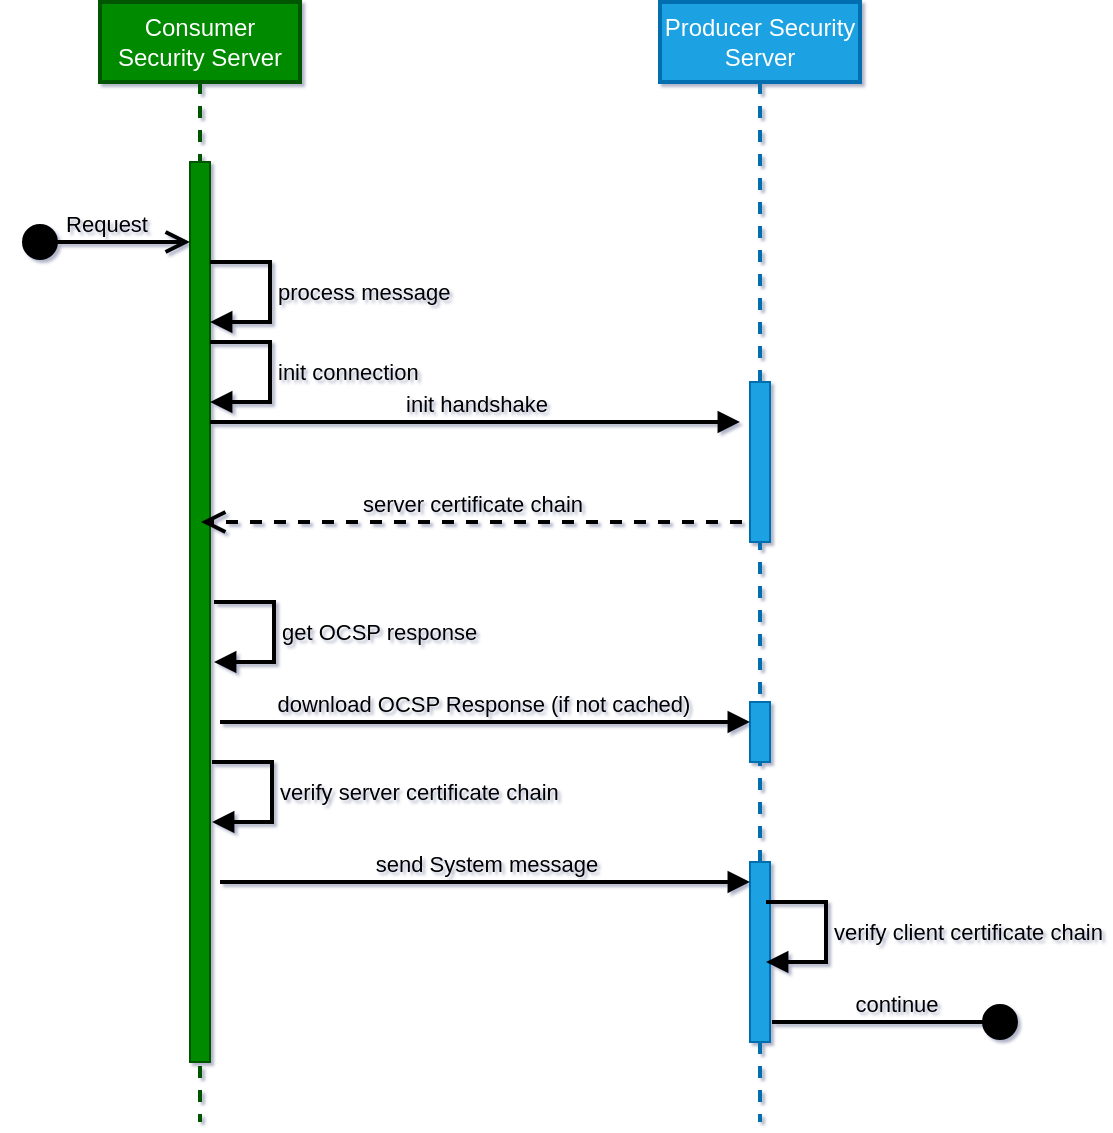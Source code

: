<mxfile version="22.0.0" type="device">
  <diagram name="Page-1" id="RcsFwqiE_mqMil7ZwmxQ">
    <mxGraphModel dx="1010" dy="732" grid="1" gridSize="10" guides="1" tooltips="1" connect="1" arrows="1" fold="1" page="1" pageScale="1" pageWidth="827" pageHeight="1169" background="none" math="0" shadow="1">
      <root>
        <mxCell id="0" />
        <mxCell id="1" parent="0" />
        <mxCell id="6tRhkselshd9M_Zx6MNm-24" value="Consumer Security Server" style="shape=umlLifeline;perimeter=lifelinePerimeter;whiteSpace=wrap;html=1;container=1;dropTarget=0;collapsible=0;recursiveResize=0;outlineConnect=0;portConstraint=eastwest;newEdgeStyle={&quot;curved&quot;:0,&quot;rounded&quot;:0};fillColor=#008a00;fontColor=#ffffff;strokeColor=#005700;strokeWidth=2;" vertex="1" parent="1">
          <mxGeometry x="110" y="40" width="100" height="560" as="geometry" />
        </mxCell>
        <mxCell id="6tRhkselshd9M_Zx6MNm-26" value="" style="html=1;points=[[0,0,0,0,5],[0,1,0,0,-5],[1,0,0,0,5],[1,1,0,0,-5]];perimeter=orthogonalPerimeter;outlineConnect=0;targetShapes=umlLifeline;portConstraint=eastwest;newEdgeStyle={&quot;curved&quot;:0,&quot;rounded&quot;:0};fillColor=#008a00;fontColor=#ffffff;strokeColor=#005700;" vertex="1" parent="6tRhkselshd9M_Zx6MNm-24">
          <mxGeometry x="45" y="80" width="10" height="450" as="geometry" />
        </mxCell>
        <mxCell id="6tRhkselshd9M_Zx6MNm-27" value="Request" style="html=1;verticalAlign=bottom;startArrow=circle;startFill=1;endArrow=open;startSize=6;endSize=8;curved=0;rounded=0;arcSize=20;labelBackgroundColor=none;strokeWidth=2;" edge="1" parent="6tRhkselshd9M_Zx6MNm-24" target="6tRhkselshd9M_Zx6MNm-26">
          <mxGeometry width="80" relative="1" as="geometry">
            <mxPoint x="-40" y="120" as="sourcePoint" />
            <mxPoint x="40" y="120" as="targetPoint" />
          </mxGeometry>
        </mxCell>
        <mxCell id="6tRhkselshd9M_Zx6MNm-25" value="Producer Security Server" style="shape=umlLifeline;perimeter=lifelinePerimeter;whiteSpace=wrap;html=1;container=1;dropTarget=0;collapsible=0;recursiveResize=0;outlineConnect=0;portConstraint=eastwest;newEdgeStyle={&quot;curved&quot;:0,&quot;rounded&quot;:0};fillColor=#1ba1e2;fontColor=#ffffff;strokeColor=#006EAF;strokeWidth=2;" vertex="1" parent="1">
          <mxGeometry x="390" y="40" width="100" height="560" as="geometry" />
        </mxCell>
        <mxCell id="6tRhkselshd9M_Zx6MNm-34" value="" style="html=1;points=[[0,0,0,0,5],[0,1,0,0,-5],[1,0,0,0,5],[1,1,0,0,-5]];perimeter=orthogonalPerimeter;outlineConnect=0;targetShapes=umlLifeline;portConstraint=eastwest;newEdgeStyle={&quot;curved&quot;:0,&quot;rounded&quot;:0};fillColor=#1ba1e2;fontColor=#ffffff;strokeColor=#006EAF;" vertex="1" parent="6tRhkselshd9M_Zx6MNm-25">
          <mxGeometry x="45" y="190" width="10" height="80" as="geometry" />
        </mxCell>
        <mxCell id="6tRhkselshd9M_Zx6MNm-41" value="" style="html=1;points=[[0,0,0,0,5],[0,1,0,0,-5],[1,0,0,0,5],[1,1,0,0,-5]];perimeter=orthogonalPerimeter;outlineConnect=0;targetShapes=umlLifeline;portConstraint=eastwest;newEdgeStyle={&quot;curved&quot;:0,&quot;rounded&quot;:0};fillColor=#1ba1e2;fontColor=#ffffff;strokeColor=#006EAF;" vertex="1" parent="6tRhkselshd9M_Zx6MNm-25">
          <mxGeometry x="45" y="350" width="10" height="30" as="geometry" />
        </mxCell>
        <mxCell id="6tRhkselshd9M_Zx6MNm-42" value="" style="html=1;points=[[0,0,0,0,5],[0,1,0,0,-5],[1,0,0,0,5],[1,1,0,0,-5]];perimeter=orthogonalPerimeter;outlineConnect=0;targetShapes=umlLifeline;portConstraint=eastwest;newEdgeStyle={&quot;curved&quot;:0,&quot;rounded&quot;:0};fillColor=#1ba1e2;fontColor=#ffffff;strokeColor=#006EAF;" vertex="1" parent="6tRhkselshd9M_Zx6MNm-25">
          <mxGeometry x="45" y="430" width="10" height="90" as="geometry" />
        </mxCell>
        <mxCell id="6tRhkselshd9M_Zx6MNm-43" value="send System message" style="html=1;verticalAlign=bottom;endArrow=block;curved=0;rounded=0;labelBackgroundColor=none;strokeWidth=2;" edge="1" parent="6tRhkselshd9M_Zx6MNm-25" target="6tRhkselshd9M_Zx6MNm-42">
          <mxGeometry width="80" relative="1" as="geometry">
            <mxPoint x="-220" y="440" as="sourcePoint" />
            <mxPoint x="-140" y="440" as="targetPoint" />
          </mxGeometry>
        </mxCell>
        <mxCell id="6tRhkselshd9M_Zx6MNm-29" value="process message" style="html=1;align=left;spacingLeft=2;endArrow=block;rounded=0;edgeStyle=orthogonalEdgeStyle;curved=0;rounded=0;labelBackgroundColor=none;strokeWidth=2;" edge="1" parent="1">
          <mxGeometry relative="1" as="geometry">
            <mxPoint x="165" y="170" as="sourcePoint" />
            <Array as="points">
              <mxPoint x="195" y="200" />
            </Array>
            <mxPoint x="165" y="200" as="targetPoint" />
          </mxGeometry>
        </mxCell>
        <mxCell id="6tRhkselshd9M_Zx6MNm-36" value="init handshake" style="html=1;verticalAlign=bottom;endArrow=block;curved=0;rounded=0;labelBackgroundColor=none;strokeWidth=2;" edge="1" parent="1">
          <mxGeometry relative="1" as="geometry">
            <mxPoint x="165" y="250" as="sourcePoint" />
            <mxPoint x="430" y="250" as="targetPoint" />
          </mxGeometry>
        </mxCell>
        <mxCell id="6tRhkselshd9M_Zx6MNm-37" value="server certificate chain" style="html=1;verticalAlign=bottom;endArrow=open;dashed=1;endSize=8;curved=0;rounded=0;exitX=0;exitY=1;exitDx=0;exitDy=-5;labelBackgroundColor=none;strokeWidth=2;" edge="1" parent="1" target="6tRhkselshd9M_Zx6MNm-24">
          <mxGeometry relative="1" as="geometry">
            <mxPoint x="361" y="300" as="targetPoint" />
            <mxPoint x="431" y="300" as="sourcePoint" />
          </mxGeometry>
        </mxCell>
        <mxCell id="6tRhkselshd9M_Zx6MNm-38" value="get OCSP response" style="html=1;align=left;spacingLeft=2;endArrow=block;rounded=0;edgeStyle=orthogonalEdgeStyle;curved=0;rounded=0;labelBackgroundColor=none;strokeWidth=2;" edge="1" parent="1">
          <mxGeometry relative="1" as="geometry">
            <mxPoint x="167" y="340" as="sourcePoint" />
            <Array as="points">
              <mxPoint x="197" y="370" />
            </Array>
            <mxPoint x="167" y="370" as="targetPoint" />
            <mxPoint as="offset" />
          </mxGeometry>
        </mxCell>
        <mxCell id="6tRhkselshd9M_Zx6MNm-39" value="verify server certificate chain" style="html=1;align=left;spacingLeft=2;endArrow=block;rounded=0;edgeStyle=orthogonalEdgeStyle;curved=0;rounded=0;labelBackgroundColor=none;strokeWidth=2;" edge="1" parent="1">
          <mxGeometry relative="1" as="geometry">
            <mxPoint x="166" y="420" as="sourcePoint" />
            <Array as="points">
              <mxPoint x="196" y="450" />
            </Array>
            <mxPoint x="166" y="450" as="targetPoint" />
          </mxGeometry>
        </mxCell>
        <mxCell id="6tRhkselshd9M_Zx6MNm-40" value="download OCSP Response (if not cached)&amp;nbsp;" style="html=1;verticalAlign=bottom;endArrow=block;curved=0;rounded=0;labelBackgroundColor=none;strokeWidth=2;" edge="1" parent="1" target="6tRhkselshd9M_Zx6MNm-41">
          <mxGeometry width="80" relative="1" as="geometry">
            <mxPoint x="170" y="400" as="sourcePoint" />
            <mxPoint x="250" y="400" as="targetPoint" />
          </mxGeometry>
        </mxCell>
        <mxCell id="6tRhkselshd9M_Zx6MNm-44" value="verify client certificate chain" style="html=1;align=left;spacingLeft=2;endArrow=block;rounded=0;edgeStyle=orthogonalEdgeStyle;curved=0;rounded=0;labelBackgroundColor=none;strokeWidth=2;" edge="1" parent="1">
          <mxGeometry relative="1" as="geometry">
            <mxPoint x="443" y="490" as="sourcePoint" />
            <Array as="points">
              <mxPoint x="473" y="520" />
            </Array>
            <mxPoint x="443" y="520" as="targetPoint" />
          </mxGeometry>
        </mxCell>
        <mxCell id="6tRhkselshd9M_Zx6MNm-48" value="continue" style="html=1;verticalAlign=bottom;startArrow=circle;startFill=1;endArrow=none;startSize=6;endSize=8;curved=0;rounded=0;endFill=0;labelBackgroundColor=none;strokeWidth=2;" edge="1" parent="1">
          <mxGeometry width="80" relative="1" as="geometry">
            <mxPoint x="570" y="550" as="sourcePoint" />
            <mxPoint x="446" y="550" as="targetPoint" />
          </mxGeometry>
        </mxCell>
        <mxCell id="6tRhkselshd9M_Zx6MNm-49" value="init connection" style="html=1;align=left;spacingLeft=2;endArrow=block;rounded=0;edgeStyle=orthogonalEdgeStyle;curved=0;rounded=0;labelBackgroundColor=none;strokeWidth=2;" edge="1" parent="1">
          <mxGeometry relative="1" as="geometry">
            <mxPoint x="165" y="210" as="sourcePoint" />
            <Array as="points">
              <mxPoint x="195" y="240" />
            </Array>
            <mxPoint x="165" y="240" as="targetPoint" />
          </mxGeometry>
        </mxCell>
      </root>
    </mxGraphModel>
  </diagram>
</mxfile>
